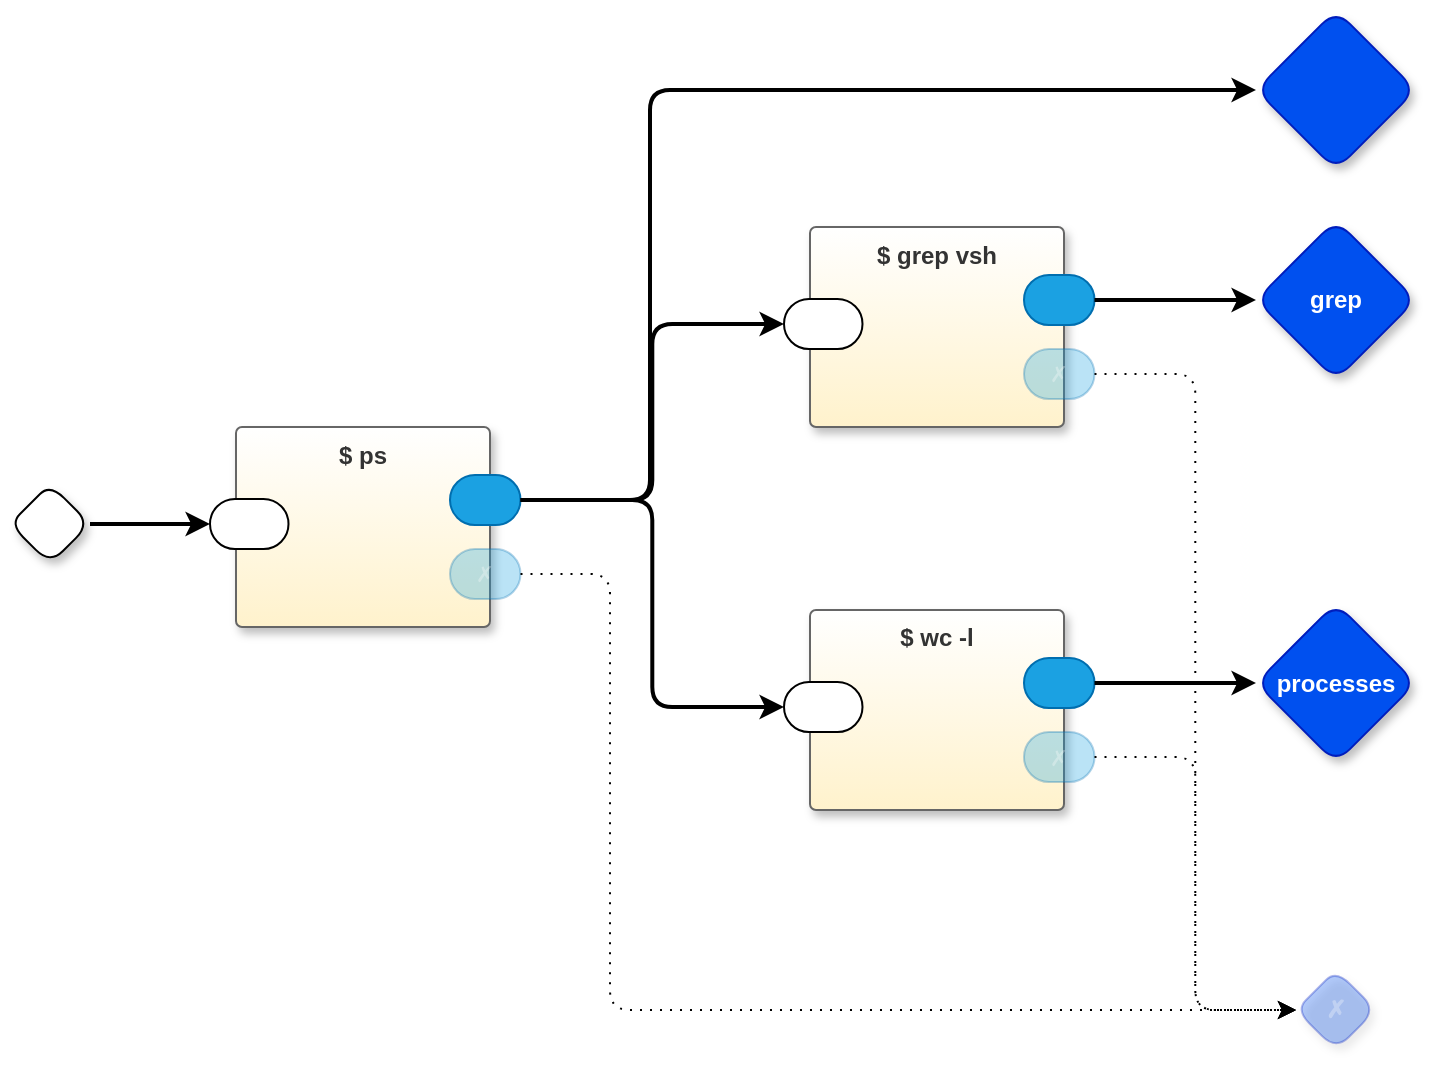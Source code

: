 <mxfile version="26.0.4" pages="2">
  <diagram name="main" id="m0zTKrYATkNEm8Ja8VeW">
    <mxGraphModel dx="1120" dy="2726" grid="1" gridSize="10" guides="1" tooltips="1" connect="1" arrows="1" fold="1" page="1" pageScale="1" pageWidth="850" pageHeight="1100" math="0" shadow="0">
      <root>
        <mxCell id="0" />
        <mxCell id="1" parent="0" />
        <mxCell id="i6AOonY0CT-YcksU9l_V-3" value="grep" style="rhombus;whiteSpace=wrap;html=1;rounded=1;fillColor=#0050ef;fontColor=#ffffff;strokeColor=#001DBC;fontStyle=1;glass=0;sketch=0;fontSize=12;points=[[0,0.5,0,0,0],[0.5,0,0,0,0],[0.5,1,0,0,0],[1,0.5,0,0,0]];shadow=1;" parent="1" vertex="1">
          <mxGeometry x="663" y="-1015" width="80" height="80" as="geometry" />
        </mxCell>
        <mxCell id="i6AOonY0CT-YcksU9l_V-14" value="processes" style="rhombus;whiteSpace=wrap;html=1;rounded=1;fillColor=#0050ef;fontColor=#ffffff;strokeColor=#001DBC;fontStyle=1;glass=0;sketch=0;fontSize=12;points=[[0,0.5,0,0,0],[0.5,0,0,0,0],[0.5,1,0,0,0],[1,0.5,0,0,0]];shadow=1;" parent="1" vertex="1">
          <mxGeometry x="663" y="-823.5" width="80" height="80" as="geometry" />
        </mxCell>
        <mxCell id="i6AOonY0CT-YcksU9l_V-17" style="edgeStyle=orthogonalEdgeStyle;rounded=1;orthogonalLoop=1;jettySize=auto;html=1;exitX=1;exitY=0.5;exitDx=0;exitDy=0;exitPerimeter=0;entryX=0;entryY=0.5;entryDx=0;entryDy=0;entryPerimeter=0;curved=0;strokeWidth=2;" parent="1" source="31FcaD0wQ6s_f6MLos9S-15" target="i6AOonY0CT-YcksU9l_V-24" edge="1">
          <mxGeometry relative="1" as="geometry" />
        </mxCell>
        <mxCell id="i6AOonY0CT-YcksU9l_V-18" value="" style="rhombus;whiteSpace=wrap;html=1;rounded=1;fontStyle=1;glass=0;sketch=0;fontSize=12;points=[[0,0.5,0,0,0],[0.5,0,0,0,0],[0.5,1,0,0,0],[1,0.5,0,0,0]];shadow=1;" parent="1" vertex="1">
          <mxGeometry x="40" y="-883" width="40" height="40" as="geometry" />
        </mxCell>
        <mxCell id="i6AOonY0CT-YcksU9l_V-23" value="$ wc -l" style="rounded=1;whiteSpace=wrap;html=1;sketch=0;container=1;recursiveResize=0;verticalAlign=top;arcSize=6;fontStyle=1;autosize=0;points=[];absoluteArcSize=1;shadow=1;strokeColor=#666666;fillColor=#FFFFFF;fontColor=#333333;connectable=0;gradientColor=#FFF2CC;" parent="1" vertex="1">
          <mxGeometry x="440" y="-820" width="127" height="100" as="geometry">
            <mxRectangle x="-98" y="-1230" width="99" height="26" as="alternateBounds" />
          </mxGeometry>
        </mxCell>
        <mxCell id="i6AOonY0CT-YcksU9l_V-24" value="" style="rounded=1;whiteSpace=wrap;html=1;sketch=0;points=[[0,0.5,0,0,0],[1,0.5,0,0,0]];arcSize=50;" parent="i6AOonY0CT-YcksU9l_V-23" vertex="1">
          <mxGeometry x="-13" y="36" width="39.25" height="25" as="geometry" />
        </mxCell>
        <mxCell id="i6AOonY0CT-YcksU9l_V-25" value="" style="rounded=1;whiteSpace=wrap;html=1;sketch=0;points=[[0,0.5,0,0,0],[1,0.5,0,0,0]];fillColor=#1ba1e2;fontColor=#ffffff;strokeColor=#006EAF;arcSize=50;" parent="i6AOonY0CT-YcksU9l_V-23" vertex="1">
          <mxGeometry x="107" y="24" width="35.25" height="25" as="geometry" />
        </mxCell>
        <mxCell id="31FcaD0wQ6s_f6MLos9S-8" value="✗" style="rounded=1;whiteSpace=wrap;html=1;sketch=0;points=[[0,0.5,0,0,0],[1,0.5,0,0,0]];fillColor=#1ba1e2;fontColor=#ffffff;strokeColor=#006EAF;arcSize=50;fontFamily=Helvetica;fontSize=11;textOpacity=30;opacity=30;" parent="i6AOonY0CT-YcksU9l_V-23" vertex="1">
          <mxGeometry x="107" y="61" width="35.25" height="25" as="geometry" />
        </mxCell>
        <mxCell id="i6AOonY0CT-YcksU9l_V-26" style="edgeStyle=orthogonalEdgeStyle;rounded=1;orthogonalLoop=1;jettySize=auto;html=1;exitX=1;exitY=0.5;exitDx=0;exitDy=0;exitPerimeter=0;entryX=0;entryY=0.5;entryDx=0;entryDy=0;entryPerimeter=0;curved=0;strokeWidth=2;" parent="1" source="i6AOonY0CT-YcksU9l_V-25" target="i6AOonY0CT-YcksU9l_V-14" edge="1">
          <mxGeometry relative="1" as="geometry" />
        </mxCell>
        <mxCell id="31FcaD0wQ6s_f6MLos9S-9" value="$ grep vsh" style="rounded=1;whiteSpace=wrap;html=1;sketch=0;container=1;recursiveResize=0;verticalAlign=top;arcSize=6;fontStyle=1;autosize=0;points=[];absoluteArcSize=1;shadow=1;strokeColor=#666666;fillColor=#FFFFFF;fontColor=#333333;connectable=0;gradientColor=#FFF2CC;" parent="1" vertex="1">
          <mxGeometry x="440" y="-1011.5" width="127" height="100" as="geometry">
            <mxRectangle x="-98" y="-1230" width="99" height="26" as="alternateBounds" />
          </mxGeometry>
        </mxCell>
        <mxCell id="31FcaD0wQ6s_f6MLos9S-10" value="" style="rounded=1;whiteSpace=wrap;html=1;sketch=0;points=[[0,0.5,0,0,0],[1,0.5,0,0,0]];arcSize=50;" parent="31FcaD0wQ6s_f6MLos9S-9" vertex="1">
          <mxGeometry x="-13" y="36" width="39.25" height="25" as="geometry" />
        </mxCell>
        <mxCell id="31FcaD0wQ6s_f6MLos9S-11" value="" style="rounded=1;whiteSpace=wrap;html=1;sketch=0;points=[[0,0.5,0,0,0],[1,0.5,0,0,0]];fillColor=#1ba1e2;fontColor=#ffffff;strokeColor=#006EAF;arcSize=50;" parent="31FcaD0wQ6s_f6MLos9S-9" vertex="1">
          <mxGeometry x="107" y="24" width="35.25" height="25" as="geometry" />
        </mxCell>
        <mxCell id="31FcaD0wQ6s_f6MLos9S-12" value="✗" style="rounded=1;whiteSpace=wrap;html=1;sketch=0;points=[[0,0.5,0,0,0],[1,0.5,0,0,0]];fillColor=#1ba1e2;fontColor=#ffffff;strokeColor=#006EAF;arcSize=50;fontFamily=Helvetica;fontSize=11;textOpacity=30;opacity=30;" parent="31FcaD0wQ6s_f6MLos9S-9" vertex="1">
          <mxGeometry x="107" y="61" width="35.25" height="25" as="geometry" />
        </mxCell>
        <mxCell id="31FcaD0wQ6s_f6MLos9S-13" value="$ ps" style="rounded=1;whiteSpace=wrap;html=1;sketch=0;container=1;recursiveResize=0;verticalAlign=top;arcSize=6;fontStyle=1;autosize=0;points=[];absoluteArcSize=1;shadow=1;strokeColor=#666666;fillColor=#FFFFFF;fontColor=#333333;connectable=0;gradientColor=#FFF2CC;" parent="1" vertex="1">
          <mxGeometry x="153" y="-911.5" width="127" height="100" as="geometry">
            <mxRectangle x="-98" y="-1230" width="99" height="26" as="alternateBounds" />
          </mxGeometry>
        </mxCell>
        <mxCell id="31FcaD0wQ6s_f6MLos9S-14" value="" style="rounded=1;whiteSpace=wrap;html=1;sketch=0;points=[[0,0.5,0,0,0],[1,0.5,0,0,0]];arcSize=50;" parent="31FcaD0wQ6s_f6MLos9S-13" vertex="1">
          <mxGeometry x="-13" y="36" width="39.25" height="25" as="geometry" />
        </mxCell>
        <mxCell id="31FcaD0wQ6s_f6MLos9S-15" value="" style="rounded=1;whiteSpace=wrap;html=1;sketch=0;points=[[0,0.5,0,0,0],[1,0.5,0,0,0]];fillColor=#1ba1e2;fontColor=#ffffff;strokeColor=#006EAF;arcSize=50;" parent="31FcaD0wQ6s_f6MLos9S-13" vertex="1">
          <mxGeometry x="107" y="24" width="35.25" height="25" as="geometry" />
        </mxCell>
        <mxCell id="31FcaD0wQ6s_f6MLos9S-16" value="✗" style="rounded=1;whiteSpace=wrap;html=1;sketch=0;points=[[0,0.5,0,0,0],[1,0.5,0,0,0]];fillColor=#1ba1e2;fontColor=#ffffff;strokeColor=#006EAF;arcSize=50;fontFamily=Helvetica;fontSize=11;textOpacity=30;opacity=30;" parent="31FcaD0wQ6s_f6MLos9S-13" vertex="1">
          <mxGeometry x="107" y="61" width="35.25" height="25" as="geometry" />
        </mxCell>
        <mxCell id="31FcaD0wQ6s_f6MLos9S-17" style="edgeStyle=orthogonalEdgeStyle;shape=connector;curved=0;rounded=1;orthogonalLoop=1;jettySize=auto;html=1;exitX=1;exitY=0.5;exitDx=0;exitDy=0;exitPerimeter=0;entryX=0;entryY=0.5;entryDx=0;entryDy=0;entryPerimeter=0;strokeColor=default;strokeWidth=2;align=center;verticalAlign=middle;fontFamily=Helvetica;fontSize=11;fontColor=default;labelBackgroundColor=default;endArrow=classic;" parent="1" source="i6AOonY0CT-YcksU9l_V-18" target="31FcaD0wQ6s_f6MLos9S-14" edge="1">
          <mxGeometry relative="1" as="geometry" />
        </mxCell>
        <mxCell id="31FcaD0wQ6s_f6MLos9S-18" style="edgeStyle=orthogonalEdgeStyle;shape=connector;curved=0;rounded=1;orthogonalLoop=1;jettySize=auto;html=1;exitX=1;exitY=0.5;exitDx=0;exitDy=0;exitPerimeter=0;entryX=0;entryY=0.5;entryDx=0;entryDy=0;entryPerimeter=0;strokeColor=default;strokeWidth=2;align=center;verticalAlign=middle;fontFamily=Helvetica;fontSize=11;fontColor=default;labelBackgroundColor=default;endArrow=classic;" parent="1" source="31FcaD0wQ6s_f6MLos9S-15" target="31FcaD0wQ6s_f6MLos9S-10" edge="1">
          <mxGeometry relative="1" as="geometry" />
        </mxCell>
        <mxCell id="31FcaD0wQ6s_f6MLos9S-19" style="edgeStyle=orthogonalEdgeStyle;shape=connector;curved=0;rounded=1;orthogonalLoop=1;jettySize=auto;html=1;exitX=1;exitY=0.5;exitDx=0;exitDy=0;exitPerimeter=0;entryX=0;entryY=0.5;entryDx=0;entryDy=0;entryPerimeter=0;strokeColor=default;strokeWidth=2;align=center;verticalAlign=middle;fontFamily=Helvetica;fontSize=11;fontColor=default;labelBackgroundColor=default;endArrow=classic;" parent="1" source="31FcaD0wQ6s_f6MLos9S-11" target="i6AOonY0CT-YcksU9l_V-3" edge="1">
          <mxGeometry relative="1" as="geometry" />
        </mxCell>
        <mxCell id="31FcaD0wQ6s_f6MLos9S-20" value="✗" style="rhombus;whiteSpace=wrap;html=1;rounded=1;fillColor=#0050ef;fontColor=#ffffff;strokeColor=#001DBC;fontStyle=1;glass=0;sketch=0;fontSize=12;points=[[0,0.5,0,0,0],[0.5,0,0,0,0],[0.5,1,0,0,0],[1,0.5,0,0,0]];shadow=1;opacity=30;textOpacity=30;fontFamily=Helvetica;labelBackgroundColor=none;" parent="1" vertex="1">
          <mxGeometry x="683" y="-640" width="40" height="40" as="geometry" />
        </mxCell>
        <mxCell id="31FcaD0wQ6s_f6MLos9S-21" style="edgeStyle=orthogonalEdgeStyle;shape=connector;curved=0;rounded=1;orthogonalLoop=1;jettySize=auto;html=1;exitX=1;exitY=0.5;exitDx=0;exitDy=0;exitPerimeter=0;entryX=0;entryY=0.5;entryDx=0;entryDy=0;entryPerimeter=0;strokeColor=default;strokeWidth=1;align=center;verticalAlign=middle;fontFamily=Helvetica;fontSize=11;fontColor=default;labelBackgroundColor=default;endArrow=classic;dashed=1;dashPattern=1 4;" parent="1" source="31FcaD0wQ6s_f6MLos9S-8" target="31FcaD0wQ6s_f6MLos9S-20" edge="1">
          <mxGeometry relative="1" as="geometry" />
        </mxCell>
        <mxCell id="31FcaD0wQ6s_f6MLos9S-22" style="edgeStyle=orthogonalEdgeStyle;shape=connector;curved=0;rounded=1;orthogonalLoop=1;jettySize=auto;html=1;exitX=1;exitY=0.5;exitDx=0;exitDy=0;exitPerimeter=0;entryX=0;entryY=0.5;entryDx=0;entryDy=0;entryPerimeter=0;dashed=1;dashPattern=1 4;strokeColor=default;strokeWidth=1;align=center;verticalAlign=middle;fontFamily=Helvetica;fontSize=11;fontColor=default;labelBackgroundColor=default;endArrow=classic;" parent="1" source="31FcaD0wQ6s_f6MLos9S-12" target="31FcaD0wQ6s_f6MLos9S-20" edge="1">
          <mxGeometry relative="1" as="geometry" />
        </mxCell>
        <mxCell id="31FcaD0wQ6s_f6MLos9S-23" style="edgeStyle=orthogonalEdgeStyle;shape=connector;curved=0;rounded=1;orthogonalLoop=1;jettySize=auto;html=1;exitX=1;exitY=0.5;exitDx=0;exitDy=0;exitPerimeter=0;entryX=0;entryY=0.5;entryDx=0;entryDy=0;entryPerimeter=0;dashed=1;dashPattern=1 4;strokeColor=default;strokeWidth=1;align=center;verticalAlign=middle;fontFamily=Helvetica;fontSize=11;fontColor=default;labelBackgroundColor=default;endArrow=classic;" parent="1" source="31FcaD0wQ6s_f6MLos9S-16" target="31FcaD0wQ6s_f6MLos9S-20" edge="1">
          <mxGeometry relative="1" as="geometry">
            <Array as="points">
              <mxPoint x="340" y="-838" />
              <mxPoint x="340" y="-620" />
            </Array>
          </mxGeometry>
        </mxCell>
        <mxCell id="90deMboTWmp9nWC8nnUb-1" value="" style="rhombus;whiteSpace=wrap;html=1;rounded=1;fillColor=#0050ef;fontColor=#ffffff;strokeColor=#001DBC;fontStyle=1;glass=0;sketch=0;fontSize=12;points=[[0,0.5,0,0,0],[0.5,0,0,0,0],[0.5,1,0,0,0],[1,0.5,0,0,0]];shadow=1;" vertex="1" parent="1">
          <mxGeometry x="663" y="-1120" width="80" height="80" as="geometry" />
        </mxCell>
        <mxCell id="90deMboTWmp9nWC8nnUb-2" style="edgeStyle=orthogonalEdgeStyle;rounded=1;orthogonalLoop=1;jettySize=auto;html=1;exitX=1;exitY=0.5;exitDx=0;exitDy=0;exitPerimeter=0;entryX=0;entryY=0.5;entryDx=0;entryDy=0;entryPerimeter=0;curved=0;strokeWidth=2;" edge="1" parent="1" source="31FcaD0wQ6s_f6MLos9S-15" target="90deMboTWmp9nWC8nnUb-1">
          <mxGeometry relative="1" as="geometry">
            <Array as="points">
              <mxPoint x="360" y="-875" />
              <mxPoint x="360" y="-1080" />
            </Array>
          </mxGeometry>
        </mxCell>
      </root>
    </mxGraphModel>
  </diagram>
  <diagram id="tdX2_95LEIDNDVLNdQ2E" name="...">
    <mxGraphModel dx="1114" dy="693" grid="1" gridSize="10" guides="1" tooltips="1" connect="1" arrows="1" fold="1" page="1" pageScale="1" pageWidth="850" pageHeight="1100" math="0" shadow="0">
      <root>
        <mxCell id="0" />
        <mxCell id="1" parent="0" />
      </root>
    </mxGraphModel>
  </diagram>
</mxfile>
